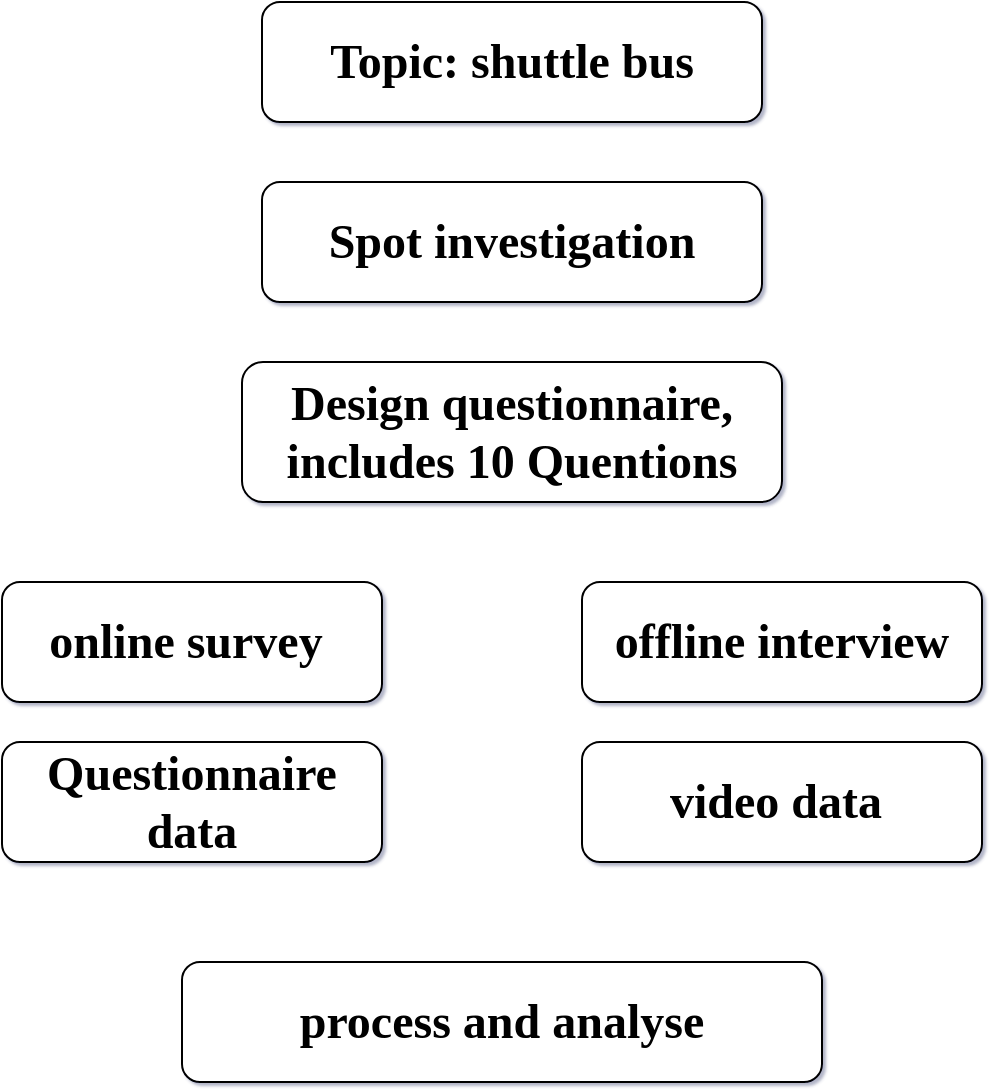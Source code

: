 <mxfile version="14.0.1" type="github"><diagram id="bQ1npzmXao6sceOYmoz7" name="Page-1"><mxGraphModel dx="1822" dy="1162" grid="1" gridSize="10" guides="1" tooltips="1" connect="1" arrows="1" fold="1" page="0" pageScale="1" pageWidth="827" pageHeight="1169" math="0" shadow="1"><root><mxCell id="0"/><mxCell id="1" parent="0"/><mxCell id="mpLeAalImZek8zaXHOM3-1" value="&lt;h1&gt;&lt;font face=&quot;Comic Sans MS&quot; size=&quot;1&quot;&gt;&lt;b style=&quot;background-color: rgb(255 , 255 , 255) ; font-size: 24px&quot;&gt;Topic: shuttle bus&lt;/b&gt;&lt;/font&gt;&lt;/h1&gt;" style="rounded=1;whiteSpace=wrap;html=1;shadow=0;glass=0;sketch=0;" vertex="1" parent="1"><mxGeometry x="-210" y="-50" width="250" height="60" as="geometry"/></mxCell><mxCell id="mpLeAalImZek8zaXHOM3-2" value="&lt;h1&gt;&lt;font face=&quot;Comic Sans MS&quot;&gt;Spot investigation&lt;/font&gt;&lt;br&gt;&lt;/h1&gt;" style="rounded=1;whiteSpace=wrap;html=1;" vertex="1" parent="1"><mxGeometry x="-210" y="40" width="250" height="60" as="geometry"/></mxCell><mxCell id="mpLeAalImZek8zaXHOM3-3" value="&lt;h1&gt;&lt;font face=&quot;Comic Sans MS&quot;&gt;Design questionnaire, includes 10 Quentions&lt;/font&gt;&lt;br&gt;&lt;/h1&gt;" style="rounded=1;whiteSpace=wrap;html=1;" vertex="1" parent="1"><mxGeometry x="-220" y="130" width="270" height="70" as="geometry"/></mxCell><mxCell id="mpLeAalImZek8zaXHOM3-4" value="&lt;h1&gt;&lt;font face=&quot;Comic Sans MS&quot;&gt;online survey&amp;nbsp;&lt;/font&gt;&lt;br&gt;&lt;/h1&gt;" style="rounded=1;whiteSpace=wrap;html=1;" vertex="1" parent="1"><mxGeometry x="-340" y="240" width="190" height="60" as="geometry"/></mxCell><mxCell id="mpLeAalImZek8zaXHOM3-5" value="&lt;h1&gt;&lt;font face=&quot;Comic Sans MS&quot;&gt;offline interview&lt;/font&gt;&lt;br&gt;&lt;/h1&gt;" style="rounded=1;whiteSpace=wrap;html=1;" vertex="1" parent="1"><mxGeometry x="-50" y="240" width="200" height="60" as="geometry"/></mxCell><mxCell id="mpLeAalImZek8zaXHOM3-6" value="&lt;h1&gt;&lt;font face=&quot;Comic Sans MS&quot;&gt;Questionnaire data&lt;/font&gt;&lt;br&gt;&lt;/h1&gt;" style="rounded=1;whiteSpace=wrap;html=1;" vertex="1" parent="1"><mxGeometry x="-340" y="320" width="190" height="60" as="geometry"/></mxCell><mxCell id="mpLeAalImZek8zaXHOM3-7" value="&lt;h1&gt;&lt;font face=&quot;Comic Sans MS&quot;&gt;video data&amp;nbsp;&lt;/font&gt;&lt;br&gt;&lt;/h1&gt;" style="rounded=1;whiteSpace=wrap;html=1;" vertex="1" parent="1"><mxGeometry x="-50" y="320" width="200" height="60" as="geometry"/></mxCell><mxCell id="mpLeAalImZek8zaXHOM3-10" value="&lt;h1&gt;&lt;font face=&quot;Comic Sans MS&quot;&gt;process and analyse&lt;/font&gt;&lt;br&gt;&lt;/h1&gt;" style="rounded=1;whiteSpace=wrap;html=1;" vertex="1" parent="1"><mxGeometry x="-250" y="430" width="320" height="60" as="geometry"/></mxCell></root></mxGraphModel></diagram></mxfile>